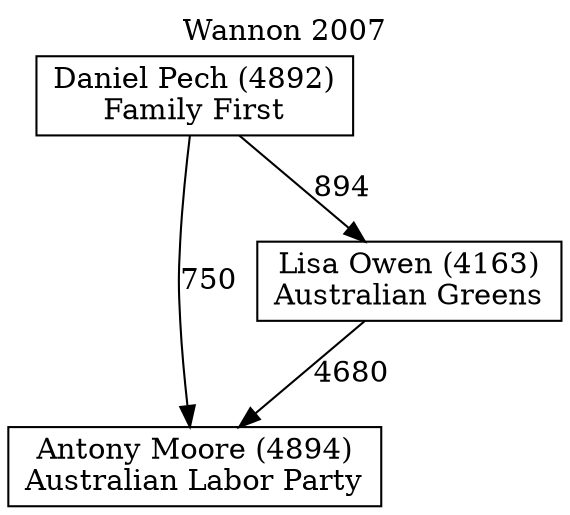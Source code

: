 // House preference flow
digraph "Antony Moore (4894)_Wannon_2007" {
	graph [label="Wannon 2007" labelloc=t mclimit=10]
	node [shape=box]
	"Antony Moore (4894)" [label="Antony Moore (4894)
Australian Labor Party"]
	"Daniel Pech (4892)" [label="Daniel Pech (4892)
Family First"]
	"Lisa Owen (4163)" [label="Lisa Owen (4163)
Australian Greens"]
	"Daniel Pech (4892)" -> "Antony Moore (4894)" [label=750]
	"Daniel Pech (4892)" -> "Lisa Owen (4163)" [label=894]
	"Lisa Owen (4163)" -> "Antony Moore (4894)" [label=4680]
}
